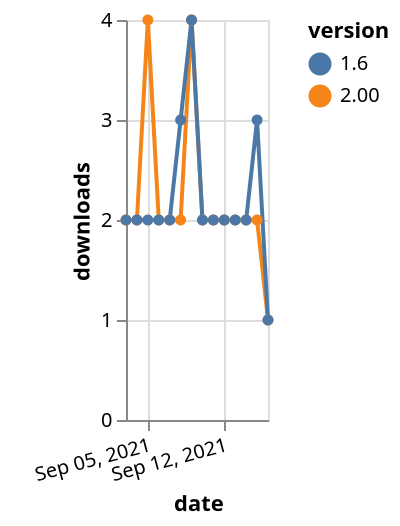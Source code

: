 {"$schema": "https://vega.github.io/schema/vega-lite/v5.json", "description": "A simple bar chart with embedded data.", "data": {"values": [{"date": "2021-09-03", "total": 2177, "delta": 2, "version": "2.00"}, {"date": "2021-09-04", "total": 2179, "delta": 2, "version": "2.00"}, {"date": "2021-09-05", "total": 2183, "delta": 4, "version": "2.00"}, {"date": "2021-09-06", "total": 2185, "delta": 2, "version": "2.00"}, {"date": "2021-09-07", "total": 2187, "delta": 2, "version": "2.00"}, {"date": "2021-09-08", "total": 2189, "delta": 2, "version": "2.00"}, {"date": "2021-09-09", "total": 2193, "delta": 4, "version": "2.00"}, {"date": "2021-09-10", "total": 2195, "delta": 2, "version": "2.00"}, {"date": "2021-09-11", "total": 2197, "delta": 2, "version": "2.00"}, {"date": "2021-09-12", "total": 2199, "delta": 2, "version": "2.00"}, {"date": "2021-09-13", "total": 2201, "delta": 2, "version": "2.00"}, {"date": "2021-09-14", "total": 2203, "delta": 2, "version": "2.00"}, {"date": "2021-09-15", "total": 2205, "delta": 2, "version": "2.00"}, {"date": "2021-09-16", "total": 2206, "delta": 1, "version": "2.00"}, {"date": "2021-09-03", "total": 3275, "delta": 2, "version": "1.6"}, {"date": "2021-09-04", "total": 3277, "delta": 2, "version": "1.6"}, {"date": "2021-09-05", "total": 3279, "delta": 2, "version": "1.6"}, {"date": "2021-09-06", "total": 3281, "delta": 2, "version": "1.6"}, {"date": "2021-09-07", "total": 3283, "delta": 2, "version": "1.6"}, {"date": "2021-09-08", "total": 3286, "delta": 3, "version": "1.6"}, {"date": "2021-09-09", "total": 3290, "delta": 4, "version": "1.6"}, {"date": "2021-09-10", "total": 3292, "delta": 2, "version": "1.6"}, {"date": "2021-09-11", "total": 3294, "delta": 2, "version": "1.6"}, {"date": "2021-09-12", "total": 3296, "delta": 2, "version": "1.6"}, {"date": "2021-09-13", "total": 3298, "delta": 2, "version": "1.6"}, {"date": "2021-09-14", "total": 3300, "delta": 2, "version": "1.6"}, {"date": "2021-09-15", "total": 3303, "delta": 3, "version": "1.6"}, {"date": "2021-09-16", "total": 3304, "delta": 1, "version": "1.6"}]}, "width": "container", "mark": {"type": "line", "point": {"filled": true}}, "encoding": {"x": {"field": "date", "type": "temporal", "timeUnit": "yearmonthdate", "title": "date", "axis": {"labelAngle": -15}}, "y": {"field": "delta", "type": "quantitative", "title": "downloads"}, "color": {"field": "version", "type": "nominal"}, "tooltip": {"field": "delta"}}}